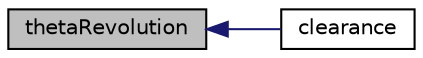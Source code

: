 digraph "thetaRevolution"
{
  bgcolor="transparent";
  edge [fontname="Helvetica",fontsize="10",labelfontname="Helvetica",labelfontsize="10"];
  node [fontname="Helvetica",fontsize="10",shape=record];
  rankdir="LR";
  Node396 [label="thetaRevolution",height=0.2,width=0.4,color="black", fillcolor="grey75", style="filled", fontcolor="black"];
  Node396 -> Node397 [dir="back",color="midnightblue",fontsize="10",style="solid",fontname="Helvetica"];
  Node397 [label="clearance",height=0.2,width=0.4,color="black",URL="$a22585.html#aa2308a0cc2552809f3d0863b21a40af5",tooltip="Return the engines clearance-gap. "];
}
